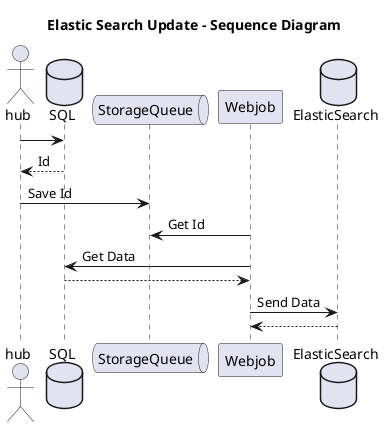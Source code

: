 @startuml

title "Elastic Search Update - Sequence Diagram"

actor hub
Database  SQL
hub -> SQL
return Id
Queue StorageQueue
hub -> StorageQueue : Save Id
Webjob -> StorageQueue : Get Id
Webjob -> SQL : Get Data
return
Database ElasticSearch
Webjob -> ElasticSearch : Send Data
return


@enduml